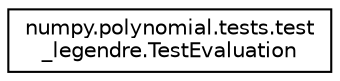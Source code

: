 digraph "Graphical Class Hierarchy"
{
 // LATEX_PDF_SIZE
  edge [fontname="Helvetica",fontsize="10",labelfontname="Helvetica",labelfontsize="10"];
  node [fontname="Helvetica",fontsize="10",shape=record];
  rankdir="LR";
  Node0 [label="numpy.polynomial.tests.test\l_legendre.TestEvaluation",height=0.2,width=0.4,color="black", fillcolor="white", style="filled",URL="$classnumpy_1_1polynomial_1_1tests_1_1test__legendre_1_1TestEvaluation.html",tooltip=" "];
}
